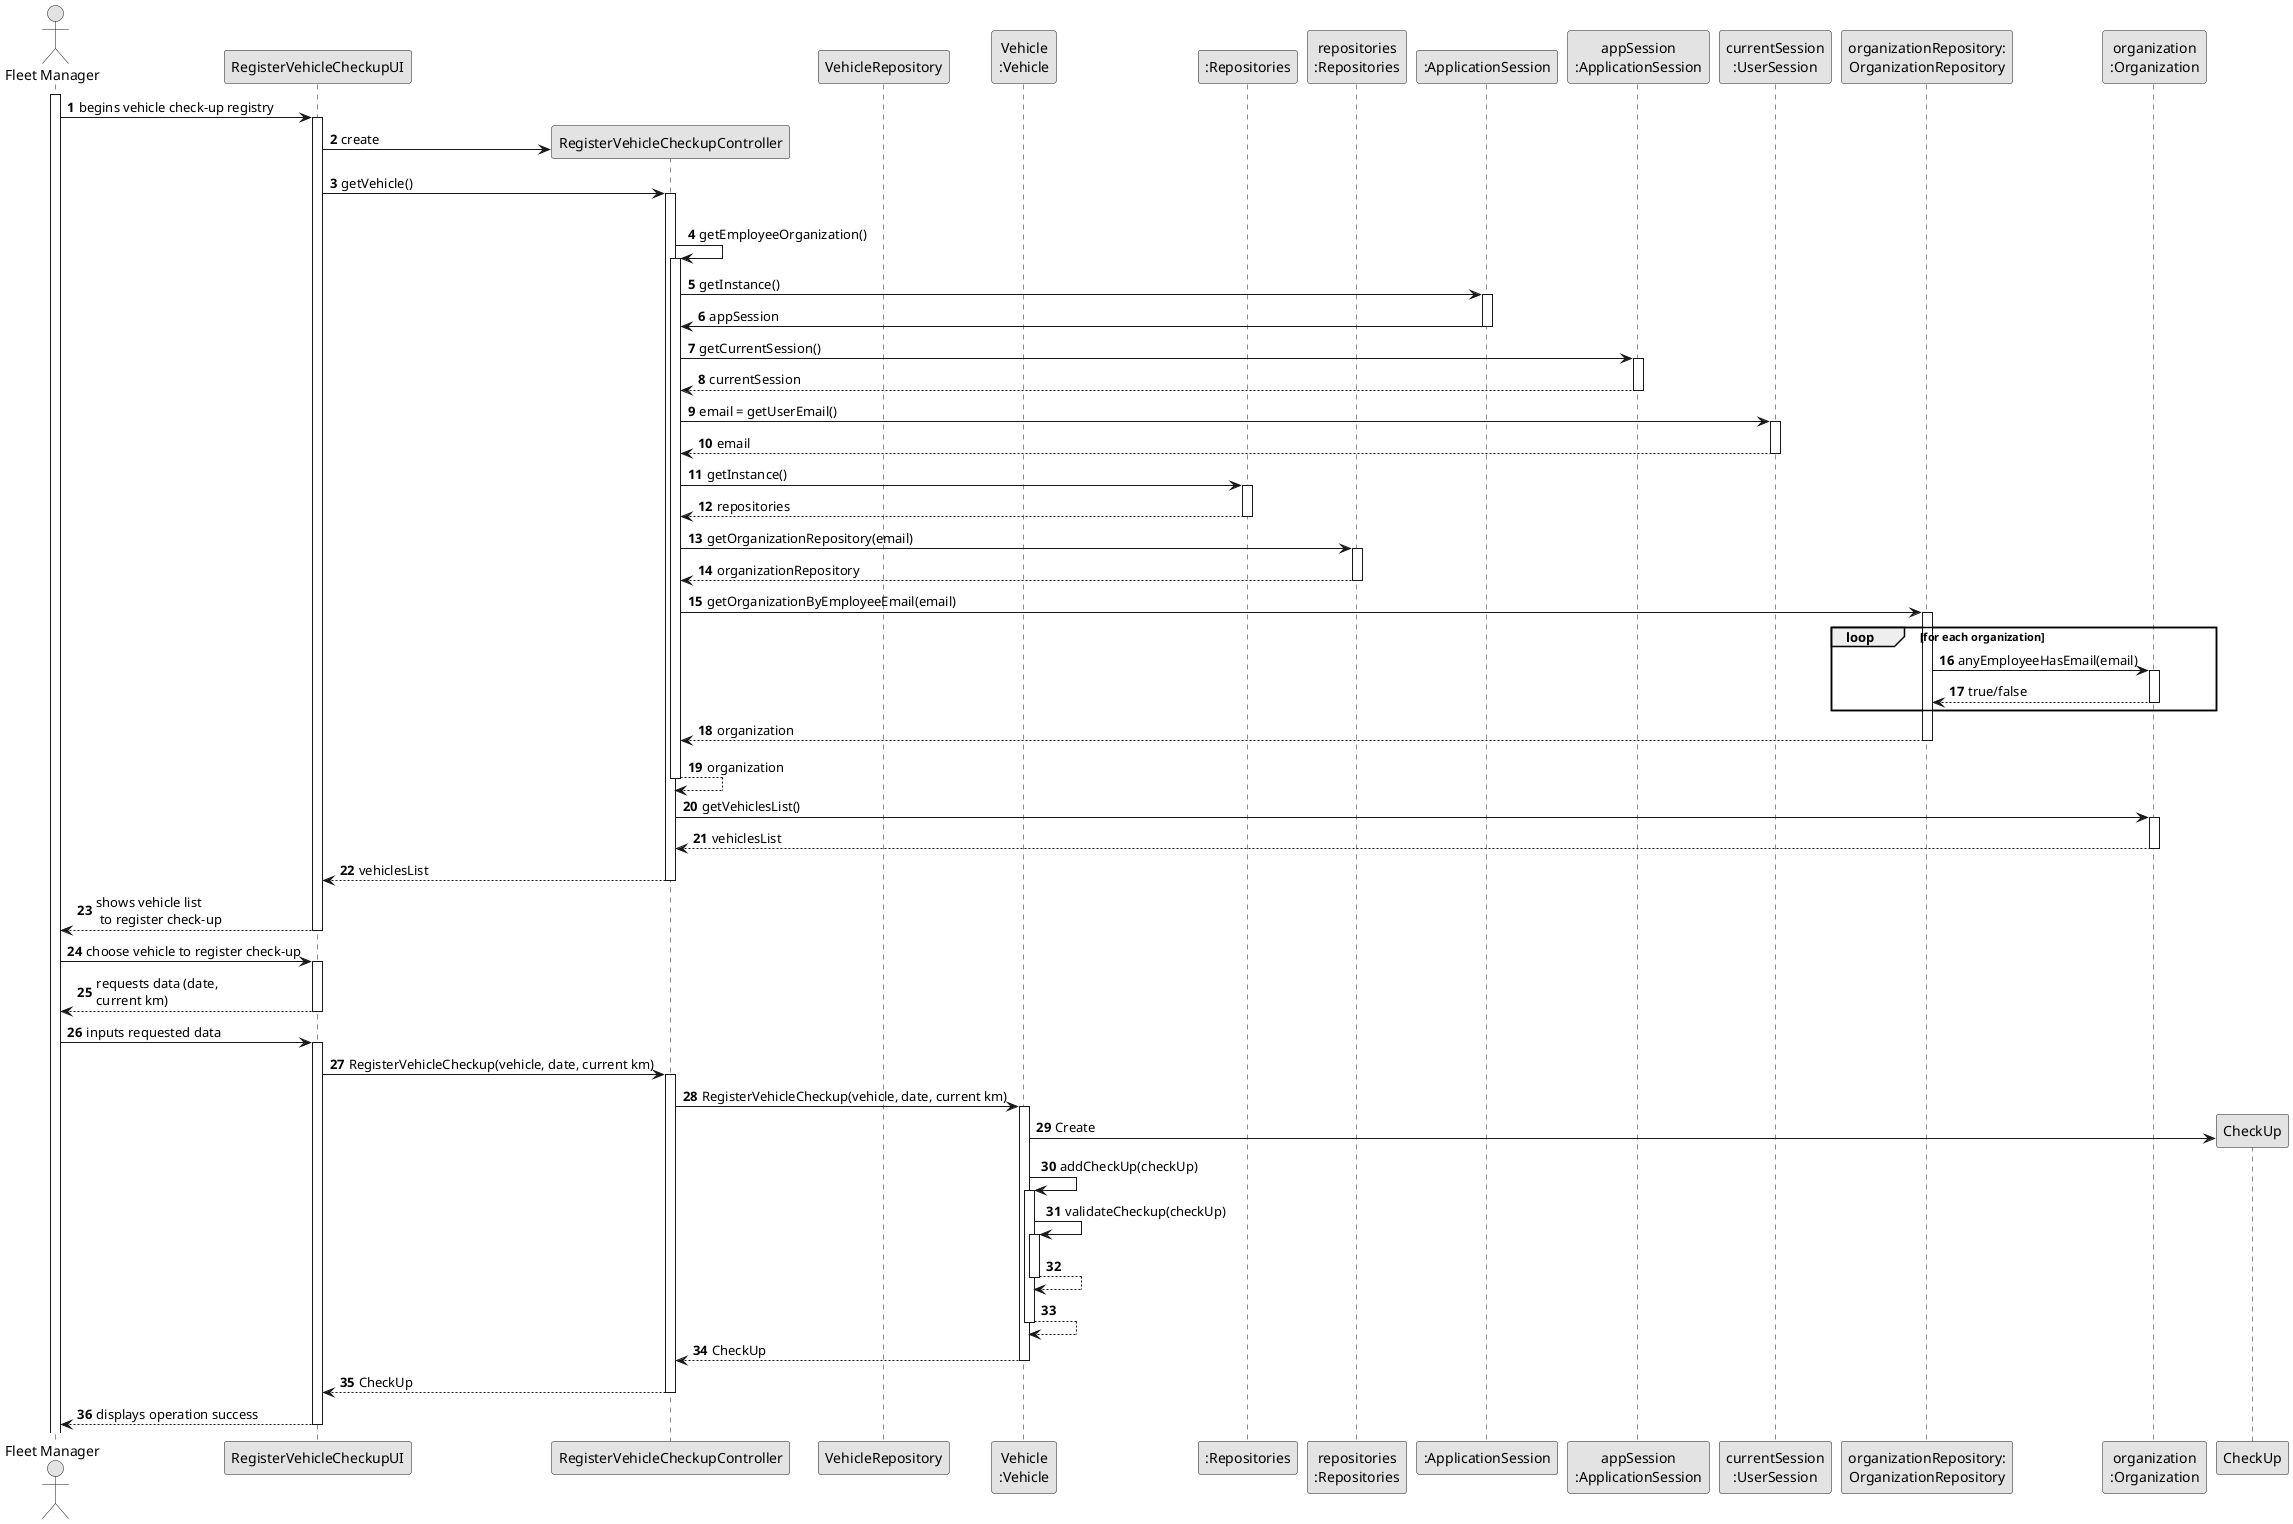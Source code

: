 @startuml
skinparam monochrome true
skinparam packageStyle rectangle
skinparam shadowing false

autonumber

'hide footbox
actor "Fleet Manager" as FM
participant "RegisterVehicleCheckupUI" as UI
participant "RegisterVehicleCheckupController" as CTRL
participant "VehicleRepository" as VR
participant "Vehicle\n:Vehicle" as V
participant ":Repositories" as RepositorySingleton
participant "repositories\n:Repositories" as PLAT
participant ":ApplicationSession" as _APP
participant "appSession\n:ApplicationSession" as APP
participant "currentSession\n:UserSession" as SESSAO
participant "organizationRepository:\nOrganizationRepository" as OrganizationRepository
participant "organization\n:Organization" as ORG


activate FM

        FM -> UI : begins vehicle check-up registry

        activate UI

'            UI --> ADM : requests data (reference, description,  informal \n description, technical description, duration, cost)
            'create CTRL

            UI -> CTRL** : create

            UI -> CTRL : getVehicle()
            activate CTRL

                |||
                CTRL -> CTRL : getEmployeeOrganization()
                activate CTRL

                    CTRL -> _APP: getInstance()
                    activate _APP
                        _APP -> CTRL: appSession
                    deactivate _APP


                    CTRL -> APP: getCurrentSession()
                    activate APP

                        APP --> CTRL: currentSession
                    deactivate APP

                    CTRL -> SESSAO: email = getUserEmail()
                    activate SESSAO

                        SESSAO --> CTRL: email
                    deactivate SESSAO

                    CTRL -> RepositorySingleton: getInstance()
                    activate RepositorySingleton

                    RepositorySingleton --> CTRL: repositories
                    deactivate RepositorySingleton

                    CTRL -> PLAT: getOrganizationRepository(email)
                    activate PLAT

                        PLAT --> CTRL: organizationRepository
                    deactivate PLAT


                    CTRL -> OrganizationRepository: getOrganizationByEmployeeEmail(email)
                    activate OrganizationRepository

                        loop for each organization

                            OrganizationRepository -> ORG : anyEmployeeHasEmail(email)
                            activate ORG

                                 ORG --> OrganizationRepository : true/false
                            deactivate ORG
                        end
                        OrganizationRepository --> CTRL : organization
                    deactivate OrganizationRepository

                    CTRL --> CTRL : organization
                deactivate CTRL

                CTRL -> ORG: getVehiclesList()
                activate ORG

                ORG --> CTRL: vehiclesList
                deactivate ORG

                CTRL --> UI : vehiclesList
            deactivate CTRL

            UI --> FM : shows vehicle list\n to register check-up
        deactivate UI

        FM -> UI : choose vehicle to register check-up
                 activate UI

        UI -->  FM : requests data (date,\ncurrent km)
                 deactivate UI
        FM -> UI : inputs requested data
                activate UI

                 UI -> CTRL : RegisterVehicleCheckup(vehicle, date, current km)
                 activate CTRL

   CTRL -> V : RegisterVehicleCheckup(vehicle, date, current km)
                          activate V

              V -> CheckUp** : Create


              V ->V : addCheckUp(checkUp)
              activate V

              V->V : validateCheckup(checkUp)
              activate V

              V --> V
              deactivate V

              V --> V
              deactivate V

              V--->CTRL : CheckUp

                          deactivate V
              CTRL ---> UI : CheckUp
                          deactivate CTRL

              UI ---> FM : displays operation success
                          deactivate UI


@enduml